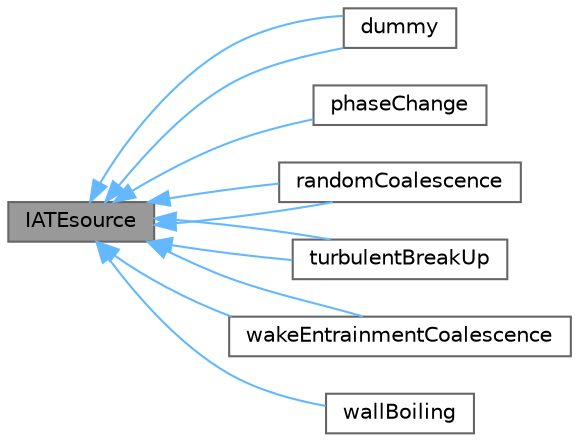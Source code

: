 digraph "IATEsource"
{
 // LATEX_PDF_SIZE
  bgcolor="transparent";
  edge [fontname=Helvetica,fontsize=10,labelfontname=Helvetica,labelfontsize=10];
  node [fontname=Helvetica,fontsize=10,shape=box,height=0.2,width=0.4];
  rankdir="LR";
  Node1 [id="Node000001",label="IATEsource",height=0.2,width=0.4,color="gray40", fillcolor="grey60", style="filled", fontcolor="black",tooltip="IATE (Interfacial Area Transport Equation) bubble diameter model run-time selectable sources."];
  Node1 -> Node2 [id="edge1_Node000001_Node000002",dir="back",color="steelblue1",style="solid",tooltip=" "];
  Node2 [id="Node000002",label="dummy",height=0.2,width=0.4,color="gray40", fillcolor="white", style="filled",URL="$classFoam_1_1diameterModels_1_1IATEsources_1_1dummy.html",tooltip=" "];
  Node1 -> Node2 [id="edge2_Node000001_Node000002",dir="back",color="steelblue1",style="solid",tooltip=" "];
  Node1 -> Node3 [id="edge3_Node000001_Node000003",dir="back",color="steelblue1",style="solid",tooltip=" "];
  Node3 [id="Node000003",label="phaseChange",height=0.2,width=0.4,color="gray40", fillcolor="white", style="filled",URL="$classFoam_1_1diameterModels_1_1IATEsources_1_1phaseChange.html",tooltip="Phase-change IATE source."];
  Node1 -> Node4 [id="edge4_Node000001_Node000004",dir="back",color="steelblue1",style="solid",tooltip=" "];
  Node4 [id="Node000004",label="randomCoalescence",height=0.2,width=0.4,color="gray40", fillcolor="white", style="filled",URL="$classFoam_1_1diameterModels_1_1IATEsources_1_1randomCoalescence.html",tooltip="Random coalescence IATE source as defined in paper:"];
  Node1 -> Node4 [id="edge5_Node000001_Node000004",dir="back",color="steelblue1",style="solid",tooltip=" "];
  Node1 -> Node5 [id="edge6_Node000001_Node000005",dir="back",color="steelblue1",style="solid",tooltip=" "];
  Node5 [id="Node000005",label="turbulentBreakUp",height=0.2,width=0.4,color="gray40", fillcolor="white", style="filled",URL="$classFoam_1_1diameterModels_1_1IATEsources_1_1turbulentBreakUp.html",tooltip="Turbulence-induced break-up IATE source as defined in paper:"];
  Node1 -> Node5 [id="edge7_Node000001_Node000005",dir="back",color="steelblue1",style="solid",tooltip=" "];
  Node1 -> Node6 [id="edge8_Node000001_Node000006",dir="back",color="steelblue1",style="solid",tooltip=" "];
  Node6 [id="Node000006",label="wakeEntrainmentCoalescence",height=0.2,width=0.4,color="gray40", fillcolor="white", style="filled",URL="$classFoam_1_1diameterModels_1_1IATEsources_1_1wakeEntrainmentCoalescence.html",tooltip="Bubble coalescence due to wake entrainment IATE source as defined in paper:"];
  Node1 -> Node6 [id="edge9_Node000001_Node000006",dir="back",color="steelblue1",style="solid",tooltip=" "];
  Node1 -> Node7 [id="edge10_Node000001_Node000007",dir="back",color="steelblue1",style="solid",tooltip=" "];
  Node7 [id="Node000007",label="wallBoiling",height=0.2,width=0.4,color="gray40", fillcolor="white", style="filled",URL="$classFoam_1_1diameterModels_1_1IATEsources_1_1wallBoiling.html",tooltip="Wall-boiling IATE source."];
}
